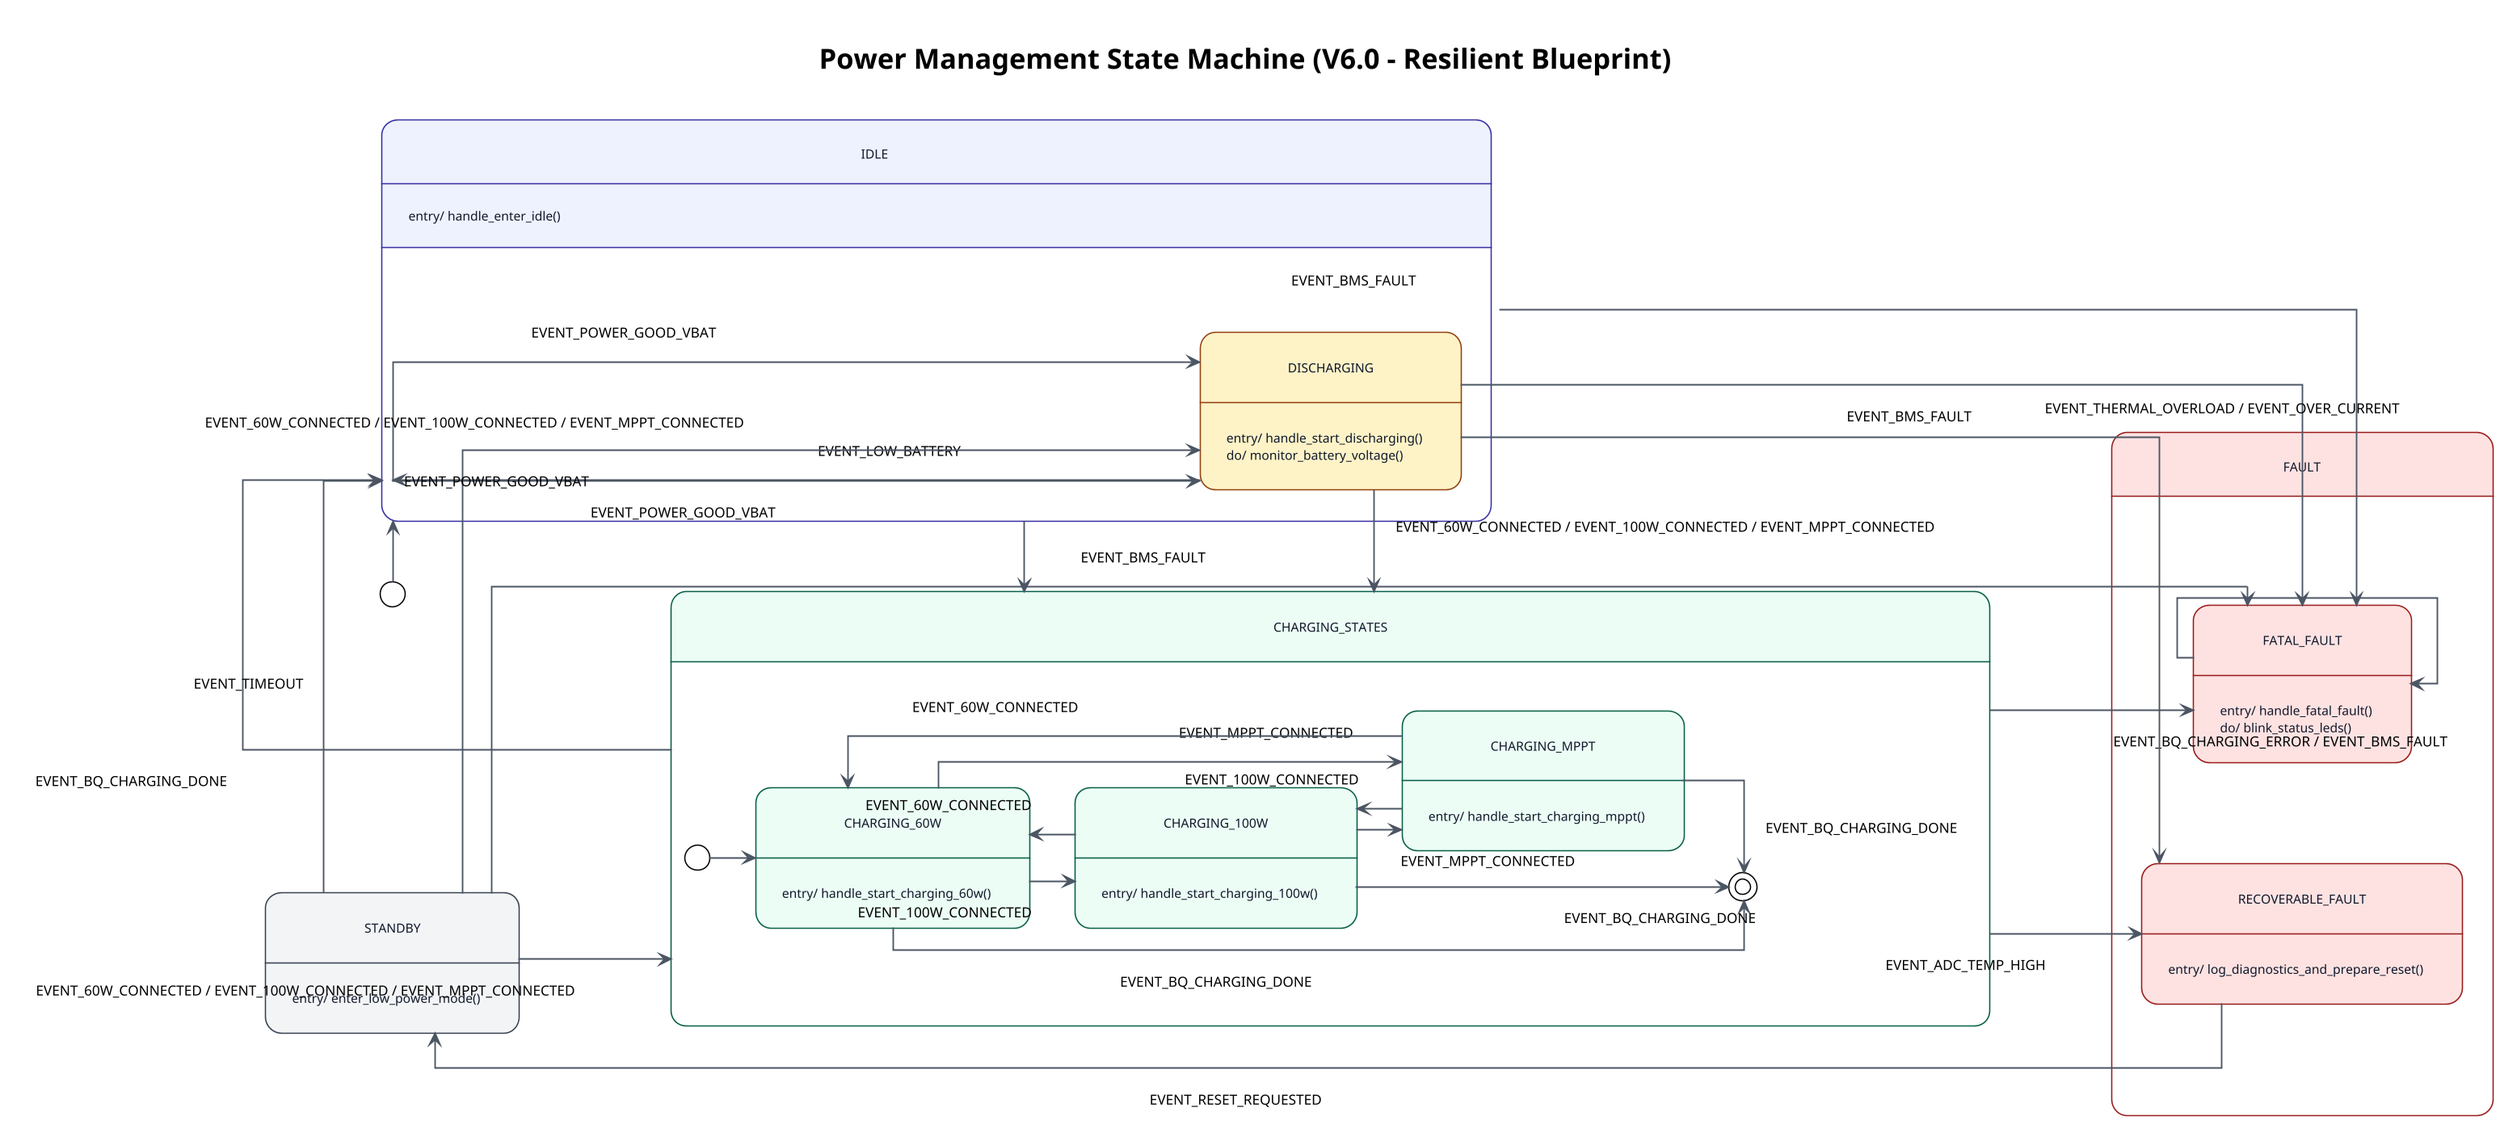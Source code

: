 @startuml PowerManagementV6
!theme plain
hide empty description

skinparam shadowing false
skinparam linetype ortho
skinparam dpi 150
left to right direction

' Global spacing and arrow styling
skinparam nodesep 80
skinparam ranksep 120
skinparam minlen 2
skinparam ArrowColor #4B5563
skinparam ArrowThickness 1.2
skinparam ArrowFontSize 11
skinparam defaultFontName "DejaVu Sans, Arial, Helvetica, sans-serif"

skinparam state {
    BorderColor #1F2937
    BackgroundColor #F8FBFF
    FontColor #0F172A
    RoundCorner 12
    FontSize 12
}
skinparam MinStateWidth 170
skinparam StateAttributeFontSize 10
skinparam padding 16

' Stereotype-based colors for quick visual grouping
skinparam state<<main>> {
    BackgroundColor #EEF2FF
    BorderColor #3730A3
}
skinparam state<<charging>> {
    BackgroundColor #ECFDF5
    BorderColor #065F46
}
skinparam state<<discharging>> {
    BackgroundColor #FEF3C7
    BorderColor #92400E
}
skinparam state<<standby>> {
    BackgroundColor #F3F4F6
    BorderColor #374151
}
skinparam state<<fault>> {
    BackgroundColor #FEE2E2
    BorderColor #991B1B
}

title Power Management State Machine (V6.0 - Resilient Blueprint)

[*] -right-> IDLE

state IDLE <<main>> {
    IDLE : entry/ handle_enter_idle()
    IDLE -down-> DISCHARGING : EVENT_POWER_GOOD_VBAT
}

state CHARGING_STATES <<charging>> {
    [*] --> CHARGING_60W
    
    state CHARGING_60W <<charging>> {
        CHARGING_60W : entry/ handle_start_charging_60w()
    }

    state CHARGING_100W <<charging>> {
        CHARGING_100W : entry/ handle_start_charging_100w()
    }

    state CHARGING_MPPT <<charging>> {
        CHARGING_MPPT : entry/ handle_start_charging_mppt()
    }

    CHARGING_60W --> CHARGING_100W : EVENT_100W_CONNECTED
    CHARGING_60W --> CHARGING_MPPT : EVENT_MPPT_CONNECTED
    CHARGING_100W --> CHARGING_60W : EVENT_60W_CONNECTED
    CHARGING_100W --> CHARGING_MPPT : EVENT_MPPT_CONNECTED
    CHARGING_MPPT --> CHARGING_60W : EVENT_60W_CONNECTED
    CHARGING_MPPT --> CHARGING_100W : EVENT_100W_CONNECTED
    
    CHARGING_60W --> [*] : EVENT_BQ_CHARGING_DONE
    CHARGING_100W --> [*] : EVENT_BQ_CHARGING_DONE
    CHARGING_MPPT --> [*] : EVENT_BQ_CHARGING_DONE
}

state DISCHARGING <<discharging>> {
    DISCHARGING : entry/ handle_start_discharging()
    DISCHARGING : do/ monitor_battery_voltage()
}

state STANDBY <<standby>> {
    STANDBY : entry/ enter_low_power_mode()
}

state FAULT <<fault>> {
    state RECOVERABLE_FAULT <<fault>> {
        RECOVERABLE_FAULT : entry/ log_diagnostics_and_prepare_reset()
        RECOVERABLE_FAULT --> STANDBY : EVENT_RESET_REQUESTED
    }
    state FATAL_FAULT <<fault>> {
        FATAL_FAULT : entry/ handle_fatal_fault()
        FATAL_FAULT : do/ blink_status_leds()
        FATAL_FAULT --> FATAL_FAULT
    }
}

' Layout hints to order top-level states left-to-right
IDLE -[hidden]right-> CHARGING_STATES
CHARGING_STATES -[hidden]right-> DISCHARGING
DISCHARGING -[hidden]right-> STANDBY
STANDBY -[hidden]right-> FAULT

'' Main state transitions - clean routing
IDLE --> CHARGING_STATES : EVENT_60W_CONNECTED / EVENT_100W_CONNECTED / EVENT_MPPT_CONNECTED
IDLE --> DISCHARGING : EVENT_POWER_GOOD_VBAT
IDLE --> FAULT.FATAL_FAULT : EVENT_BMS_FAULT

CHARGING_STATES --> IDLE : EVENT_BQ_CHARGING_DONE
CHARGING_STATES --> FAULT.FATAL_FAULT : EVENT_BQ_CHARGING_ERROR / EVENT_BMS_FAULT
CHARGING_STATES --> FAULT.RECOVERABLE_FAULT : EVENT_ADC_TEMP_HIGH

DISCHARGING --> CHARGING_STATES : EVENT_60W_CONNECTED / EVENT_100W_CONNECTED / EVENT_MPPT_CONNECTED
DISCHARGING --> IDLE : EVENT_LOW_BATTERY
DISCHARGING --> FAULT.FATAL_FAULT : EVENT_BMS_FAULT
DISCHARGING --> FAULT.RECOVERABLE_FAULT : EVENT_THERMAL_OVERLOAD / EVENT_OVER_CURRENT

STANDBY --> DISCHARGING : EVENT_POWER_GOOD_VBAT
STANDBY --> CHARGING_STATES : EVENT_60W_CONNECTED / EVENT_100W_CONNECTED / EVENT_MPPT_CONNECTED
STANDBY --> IDLE : EVENT_TIMEOUT
STANDBY --> FAULT.FATAL_FAULT : EVENT_BMS_FAULT

@enduml